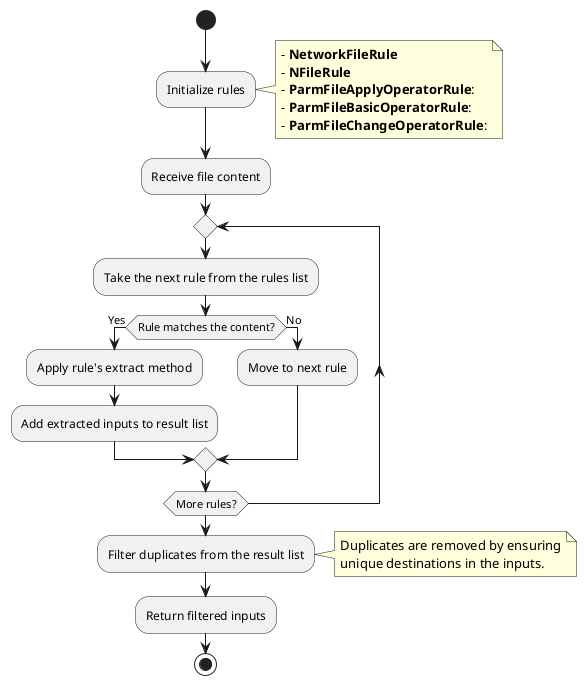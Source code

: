@startuml
start
:Initialize rules;
note right
- **NetworkFileRule**
- **NFileRule**
- **ParmFileApplyOperatorRule**:
- **ParmFileBasicOperatorRule**:
- **ParmFileChangeOperatorRule**:
end note

:Receive file content;

repeat
:Take the next rule from the rules list;
if (Rule matches the content?) then (Yes)
    :Apply rule's extract method;
    :Add extracted inputs to result list;
else (No)
    :Move to next rule;
endif
repeat while (More rules?)

:Filter duplicates from the result list;
note right
Duplicates are removed by ensuring
unique destinations in the inputs.
end note

:Return filtered inputs;
stop
@enduml
